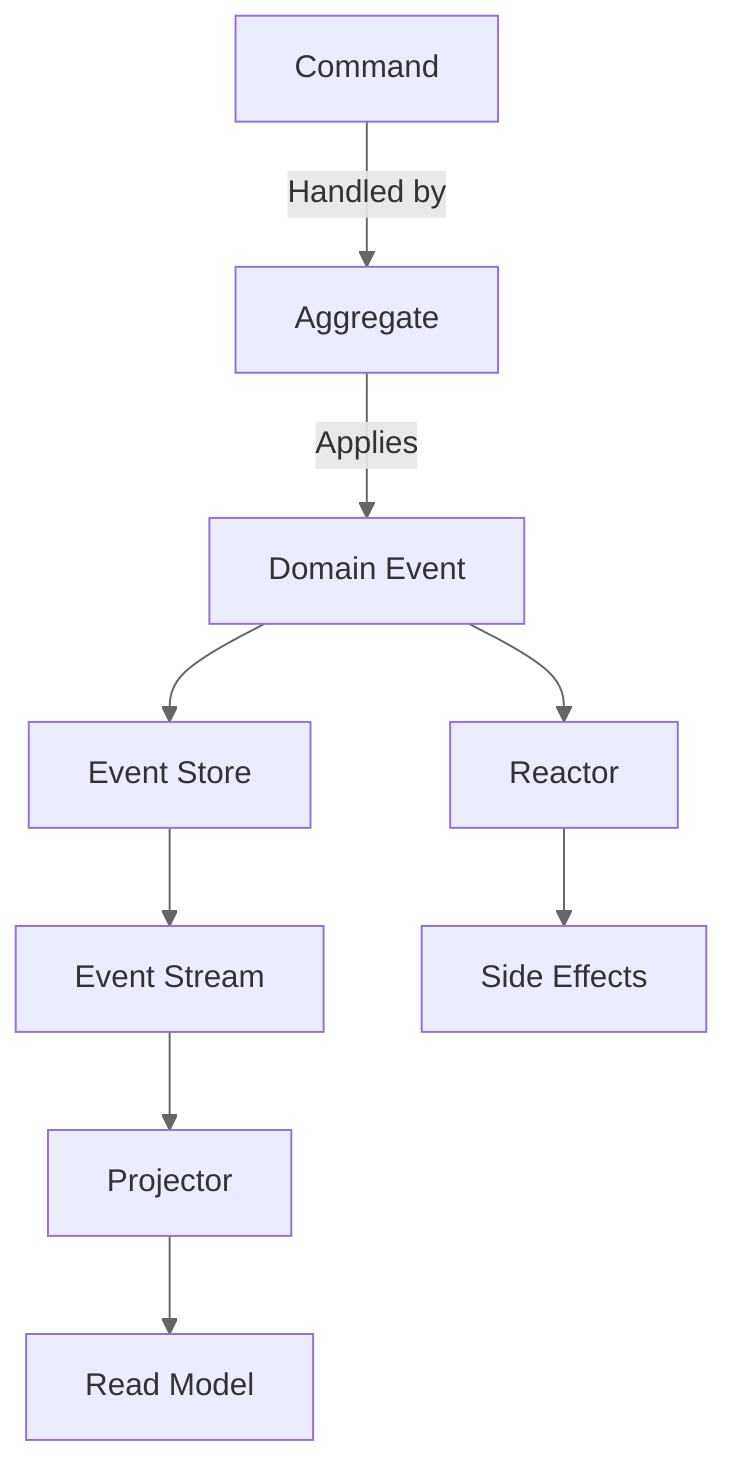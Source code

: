 %%{init: {'theme': 'default', 'themeVariables': { 'primaryColor': '#f5f5f5', 'primaryTextColor': '#333333', 'primaryBorderColor': '#cccccc', 'lineColor': '#666666', 'secondaryColor': '#f0f0f0', 'tertiaryColor': '#ffffff' }}}%%
flowchart TD
    A[Domain Event] --> B[Event Store]
    B --> C[Event Stream]
    C --> D[Projector]
    D --> E[Read Model]
    A --> F[Reactor]
    F --> G[Side Effects]
    
    H[Aggregate] --> |Applies| A
    I[Command] --> |Handled by| H